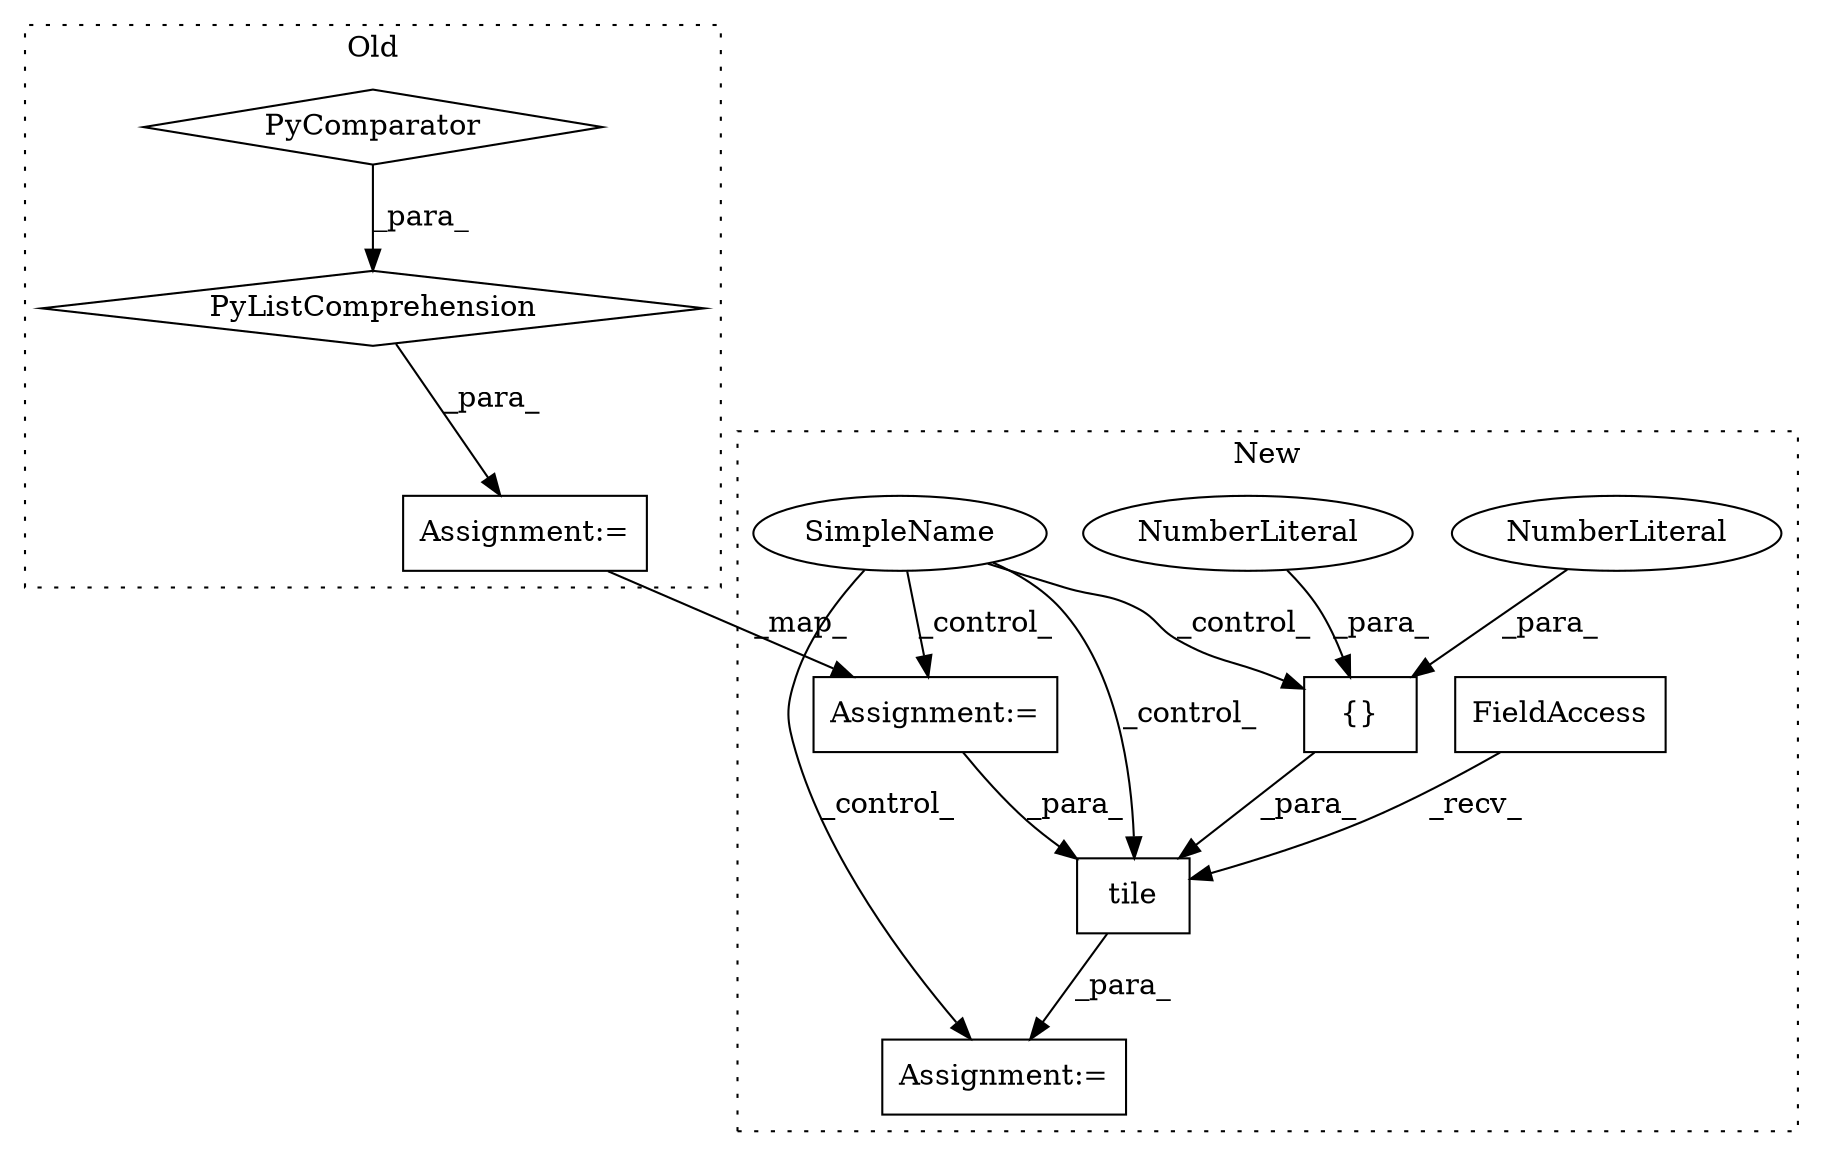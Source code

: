 digraph G {
subgraph cluster0 {
1 [label="PyComparator" a="113" s="2238" l="33" shape="diamond"];
3 [label="PyListComprehension" a="109" s="2146" l="133" shape="diamond"];
8 [label="Assignment:=" a="7" s="2102" l="1" shape="box"];
label = "Old";
style="dotted";
}
subgraph cluster1 {
2 [label="tile" a="32" s="2358,2400" l="5,1" shape="box"];
4 [label="Assignment:=" a="7" s="2336" l="1" shape="box"];
5 [label="{}" a="4" s="2384,2399" l="1,1" shape="box"];
6 [label="NumberLiteral" a="34" s="2396" l="1" shape="ellipse"];
7 [label="NumberLiteral" a="34" s="2398" l="1" shape="ellipse"];
9 [label="Assignment:=" a="7" s="2122" l="1" shape="box"];
10 [label="SimpleName" a="42" s="" l="" shape="ellipse"];
11 [label="FieldAccess" a="22" s="2337" l="10" shape="box"];
label = "New";
style="dotted";
}
1 -> 3 [label="_para_"];
2 -> 4 [label="_para_"];
3 -> 8 [label="_para_"];
5 -> 2 [label="_para_"];
6 -> 5 [label="_para_"];
7 -> 5 [label="_para_"];
8 -> 9 [label="_map_"];
9 -> 2 [label="_para_"];
10 -> 9 [label="_control_"];
10 -> 2 [label="_control_"];
10 -> 5 [label="_control_"];
10 -> 4 [label="_control_"];
11 -> 2 [label="_recv_"];
}